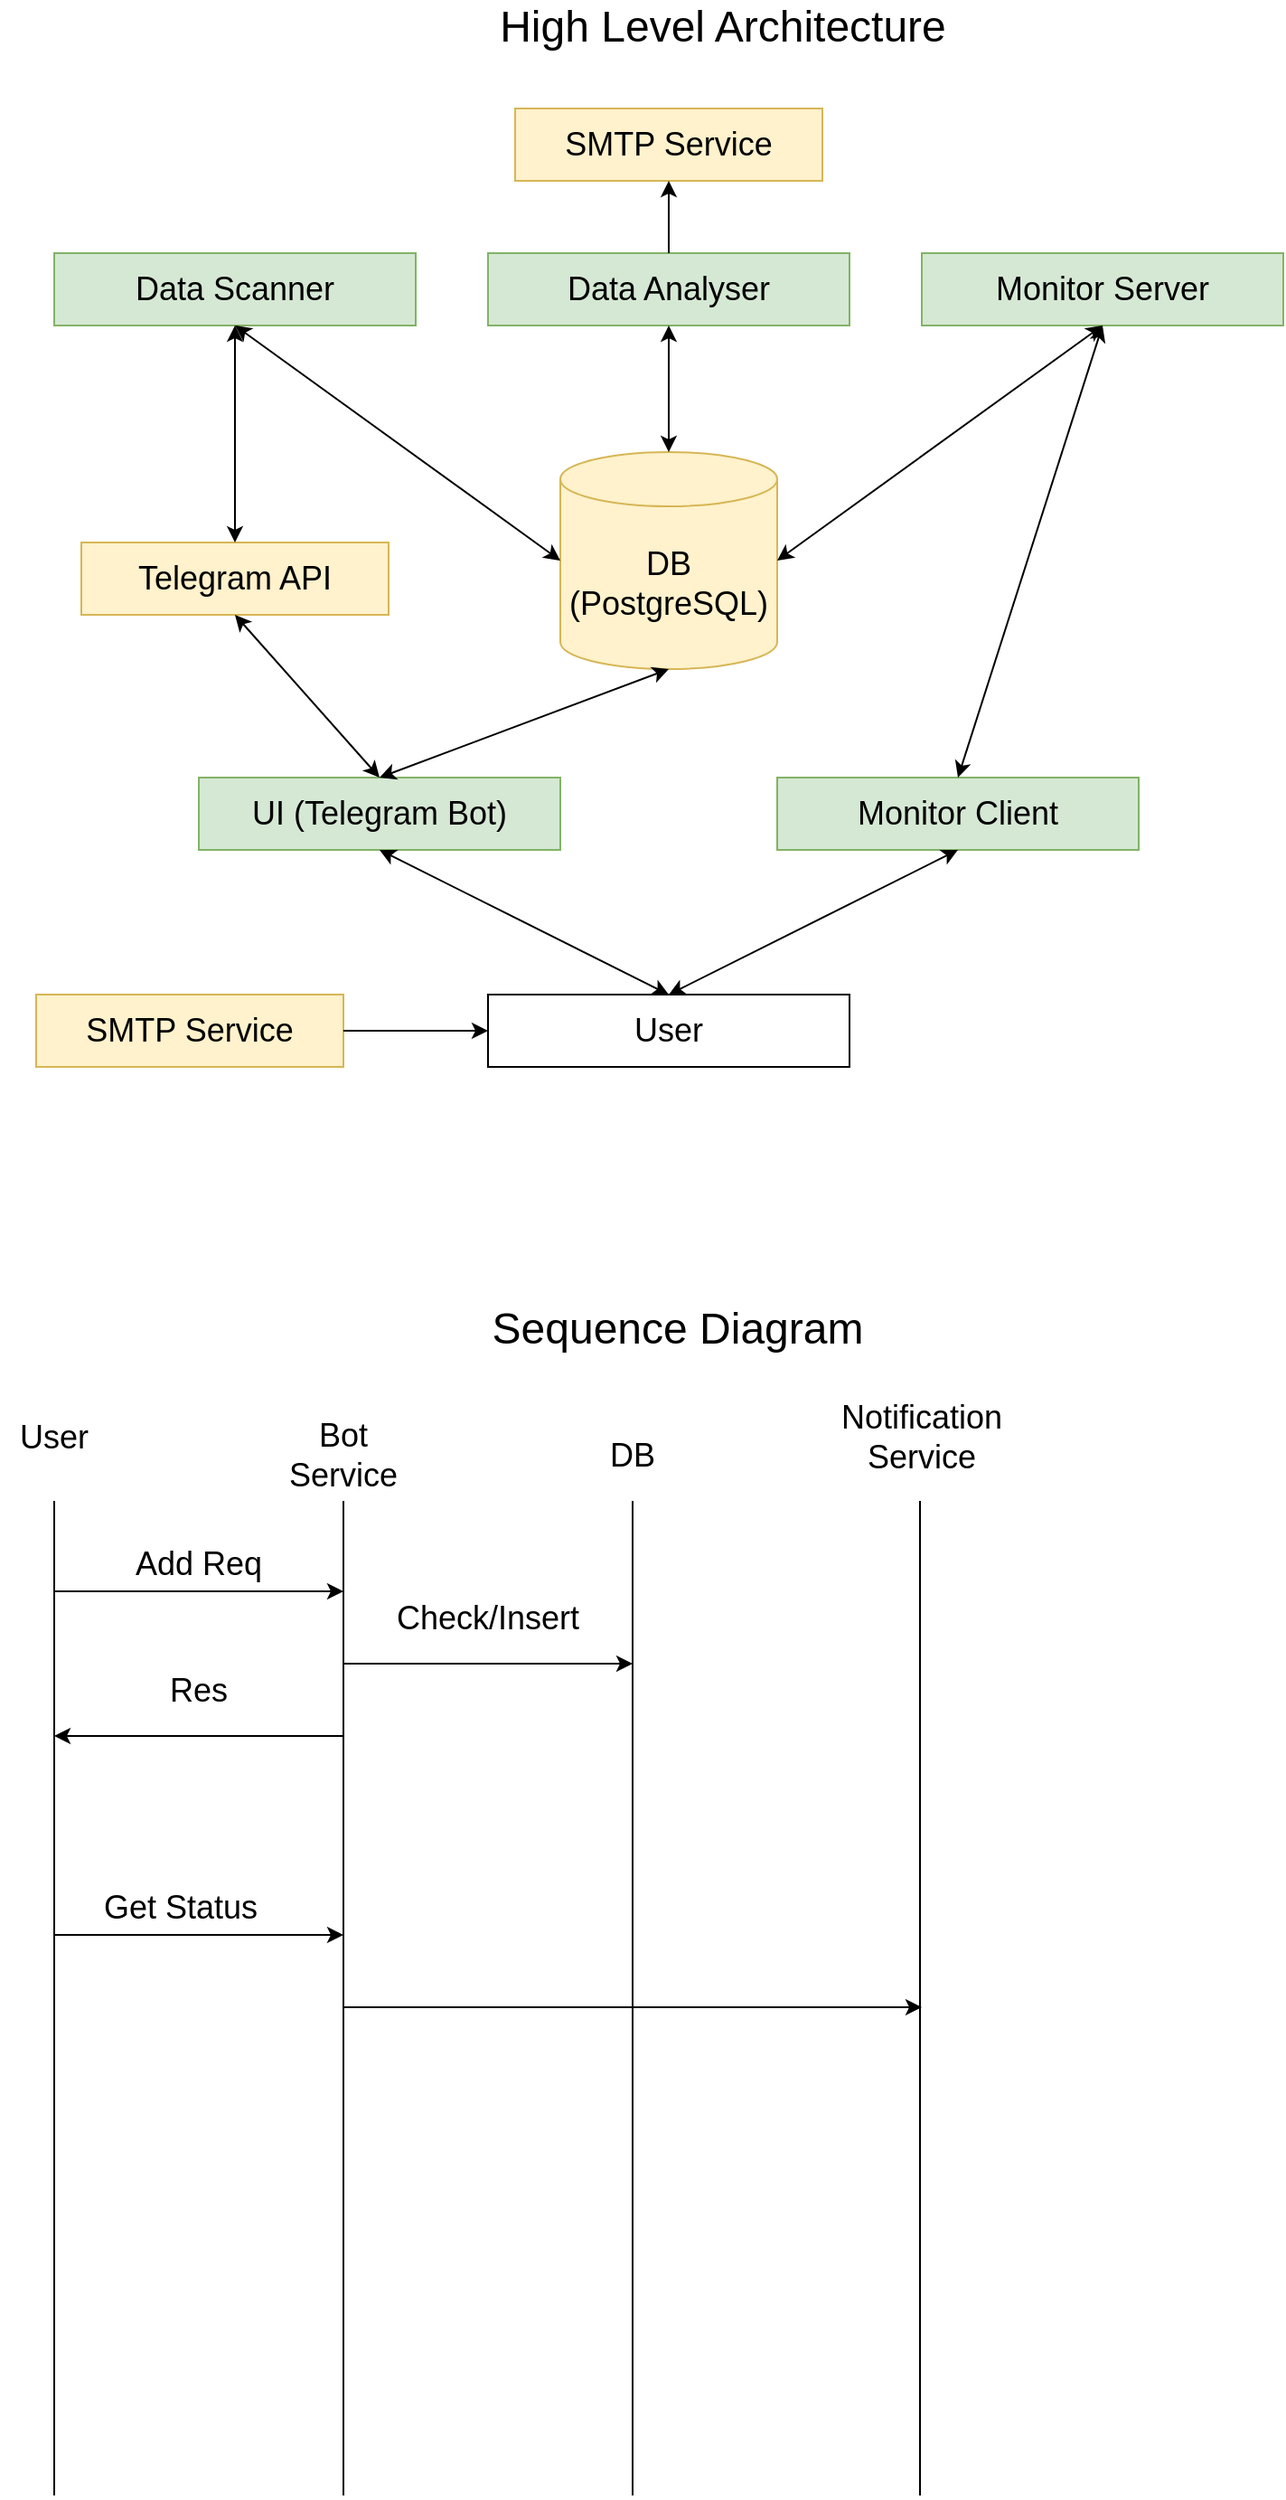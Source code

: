 <mxfile version="20.0.3" type="github">
  <diagram id="GHujqGR_0_3O3QubCWxv" name="Page-1">
    <mxGraphModel dx="1018" dy="585" grid="1" gridSize="10" guides="1" tooltips="1" connect="1" arrows="1" fold="1" page="1" pageScale="1" pageWidth="850" pageHeight="1100" math="0" shadow="0">
      <root>
        <mxCell id="0" />
        <mxCell id="1" parent="0" />
        <mxCell id="SW76FyMLyOVb3IWlOXmc-3" value="&lt;font style=&quot;font-size: 18px&quot;&gt;UI (Telegram Bot)&lt;br&gt;&lt;/font&gt;" style="rounded=0;whiteSpace=wrap;html=1;fillColor=#d5e8d4;strokeColor=#82b366;" parent="1" vertex="1">
          <mxGeometry x="160" y="440" width="200" height="40" as="geometry" />
        </mxCell>
        <mxCell id="SW76FyMLyOVb3IWlOXmc-5" value="&lt;font style=&quot;font-size: 18px&quot;&gt;Data Scanner&lt;br&gt;&lt;/font&gt;" style="rounded=0;whiteSpace=wrap;html=1;fillColor=#d5e8d4;strokeColor=#82b366;" parent="1" vertex="1">
          <mxGeometry x="80" y="150" width="200" height="40" as="geometry" />
        </mxCell>
        <mxCell id="SW76FyMLyOVb3IWlOXmc-7" value="&lt;font style=&quot;font-size: 18px&quot;&gt;User&lt;/font&gt;" style="rounded=0;whiteSpace=wrap;html=1;" parent="1" vertex="1">
          <mxGeometry x="320" y="560" width="200" height="40" as="geometry" />
        </mxCell>
        <mxCell id="SW76FyMLyOVb3IWlOXmc-9" value="&lt;font style=&quot;font-size: 18px&quot;&gt;Monitor Server&lt;br&gt;&lt;/font&gt;" style="rounded=0;whiteSpace=wrap;html=1;fillColor=#d5e8d4;strokeColor=#82b366;" parent="1" vertex="1">
          <mxGeometry x="560" y="150" width="200" height="40" as="geometry" />
        </mxCell>
        <mxCell id="SW76FyMLyOVb3IWlOXmc-12" value="&lt;font style=&quot;font-size: 18px&quot;&gt;Telegram API&lt;br&gt;&lt;/font&gt;" style="rounded=0;whiteSpace=wrap;html=1;fillColor=#fff2cc;strokeColor=#d6b656;" parent="1" vertex="1">
          <mxGeometry x="95" y="310" width="170" height="40" as="geometry" />
        </mxCell>
        <mxCell id="SW76FyMLyOVb3IWlOXmc-13" value="DB&lt;br&gt;(PostgreSQL)" style="shape=cylinder3;whiteSpace=wrap;html=1;boundedLbl=1;backgroundOutline=1;size=15;fontSize=18;fillColor=#fff2cc;strokeColor=#d6b656;" parent="1" vertex="1">
          <mxGeometry x="360" y="260" width="120" height="120" as="geometry" />
        </mxCell>
        <mxCell id="SW76FyMLyOVb3IWlOXmc-17" value="" style="endArrow=none;html=1;rounded=0;fontSize=18;" parent="1" edge="1">
          <mxGeometry width="50" height="50" relative="1" as="geometry">
            <mxPoint x="80" y="1390" as="sourcePoint" />
            <mxPoint x="80" y="840" as="targetPoint" />
          </mxGeometry>
        </mxCell>
        <mxCell id="SW76FyMLyOVb3IWlOXmc-18" value="" style="endArrow=none;html=1;rounded=0;fontSize=18;" parent="1" edge="1">
          <mxGeometry width="50" height="50" relative="1" as="geometry">
            <mxPoint x="240" y="1390" as="sourcePoint" />
            <mxPoint x="240" y="840" as="targetPoint" />
          </mxGeometry>
        </mxCell>
        <mxCell id="SW76FyMLyOVb3IWlOXmc-19" value="" style="endArrow=none;html=1;rounded=0;fontSize=18;" parent="1" edge="1">
          <mxGeometry width="50" height="50" relative="1" as="geometry">
            <mxPoint x="400" y="1390" as="sourcePoint" />
            <mxPoint x="400" y="840" as="targetPoint" />
          </mxGeometry>
        </mxCell>
        <mxCell id="SW76FyMLyOVb3IWlOXmc-20" value="" style="endArrow=classic;html=1;rounded=0;fontSize=18;" parent="1" edge="1">
          <mxGeometry width="50" height="50" relative="1" as="geometry">
            <mxPoint x="80" y="890" as="sourcePoint" />
            <mxPoint x="240" y="890" as="targetPoint" />
          </mxGeometry>
        </mxCell>
        <mxCell id="SW76FyMLyOVb3IWlOXmc-21" value="" style="endArrow=classic;html=1;rounded=0;fontSize=18;" parent="1" edge="1">
          <mxGeometry width="50" height="50" relative="1" as="geometry">
            <mxPoint x="240" y="930" as="sourcePoint" />
            <mxPoint x="400" y="930" as="targetPoint" />
          </mxGeometry>
        </mxCell>
        <mxCell id="SW76FyMLyOVb3IWlOXmc-22" value="User" style="text;html=1;strokeColor=none;fillColor=none;align=center;verticalAlign=middle;whiteSpace=wrap;rounded=0;fontSize=18;" parent="1" vertex="1">
          <mxGeometry x="50" y="790" width="60" height="30" as="geometry" />
        </mxCell>
        <mxCell id="SW76FyMLyOVb3IWlOXmc-23" value="Bot Service" style="text;html=1;strokeColor=none;fillColor=none;align=center;verticalAlign=middle;whiteSpace=wrap;rounded=0;fontSize=18;" parent="1" vertex="1">
          <mxGeometry x="210" y="800" width="60" height="30" as="geometry" />
        </mxCell>
        <mxCell id="SW76FyMLyOVb3IWlOXmc-24" value="DB" style="text;html=1;strokeColor=none;fillColor=none;align=center;verticalAlign=middle;whiteSpace=wrap;rounded=0;fontSize=18;" parent="1" vertex="1">
          <mxGeometry x="370" y="800" width="60" height="30" as="geometry" />
        </mxCell>
        <mxCell id="SW76FyMLyOVb3IWlOXmc-25" value="Add Req" style="text;html=1;strokeColor=none;fillColor=none;align=center;verticalAlign=middle;whiteSpace=wrap;rounded=0;fontSize=18;" parent="1" vertex="1">
          <mxGeometry x="120" y="860" width="80" height="30" as="geometry" />
        </mxCell>
        <mxCell id="SW76FyMLyOVb3IWlOXmc-26" value="Check/Insert" style="text;html=1;strokeColor=none;fillColor=none;align=center;verticalAlign=middle;whiteSpace=wrap;rounded=0;fontSize=18;" parent="1" vertex="1">
          <mxGeometry x="280" y="890" width="80" height="30" as="geometry" />
        </mxCell>
        <mxCell id="SW76FyMLyOVb3IWlOXmc-27" value="" style="endArrow=classic;html=1;rounded=0;fontSize=18;" parent="1" edge="1">
          <mxGeometry width="50" height="50" relative="1" as="geometry">
            <mxPoint x="240" y="970" as="sourcePoint" />
            <mxPoint x="80" y="970" as="targetPoint" />
          </mxGeometry>
        </mxCell>
        <mxCell id="SW76FyMLyOVb3IWlOXmc-28" value="Res" style="text;html=1;strokeColor=none;fillColor=none;align=center;verticalAlign=middle;whiteSpace=wrap;rounded=0;fontSize=18;" parent="1" vertex="1">
          <mxGeometry x="120" y="930" width="80" height="30" as="geometry" />
        </mxCell>
        <mxCell id="SW76FyMLyOVb3IWlOXmc-29" value="" style="endArrow=none;html=1;rounded=0;fontSize=18;" parent="1" edge="1">
          <mxGeometry width="50" height="50" relative="1" as="geometry">
            <mxPoint x="559" y="1390" as="sourcePoint" />
            <mxPoint x="559" y="840" as="targetPoint" />
          </mxGeometry>
        </mxCell>
        <mxCell id="SW76FyMLyOVb3IWlOXmc-30" value="Notification Service" style="text;html=1;strokeColor=none;fillColor=none;align=center;verticalAlign=middle;whiteSpace=wrap;rounded=0;fontSize=18;" parent="1" vertex="1">
          <mxGeometry x="530" y="790" width="60" height="30" as="geometry" />
        </mxCell>
        <mxCell id="SW76FyMLyOVb3IWlOXmc-31" value="&lt;font style=&quot;font-size: 24px&quot;&gt;High Level Architecture&lt;/font&gt;" style="text;html=1;strokeColor=none;fillColor=none;align=center;verticalAlign=middle;whiteSpace=wrap;rounded=0;fontSize=18;" parent="1" vertex="1">
          <mxGeometry x="270" y="10" width="360" height="30" as="geometry" />
        </mxCell>
        <mxCell id="SW76FyMLyOVb3IWlOXmc-32" value="&lt;font style=&quot;font-size: 24px&quot;&gt;Sequence Diagram&lt;/font&gt;" style="text;html=1;strokeColor=none;fillColor=none;align=center;verticalAlign=middle;whiteSpace=wrap;rounded=0;fontSize=18;" parent="1" vertex="1">
          <mxGeometry x="245" y="730" width="360" height="30" as="geometry" />
        </mxCell>
        <mxCell id="ezqKsXHrbujZz1b1Dgfs-1" value="" style="endArrow=classic;html=1;rounded=0;fontSize=18;" parent="1" edge="1">
          <mxGeometry width="50" height="50" relative="1" as="geometry">
            <mxPoint x="80" y="1080" as="sourcePoint" />
            <mxPoint x="240" y="1080" as="targetPoint" />
          </mxGeometry>
        </mxCell>
        <mxCell id="ezqKsXHrbujZz1b1Dgfs-2" value="Get Status" style="text;html=1;strokeColor=none;fillColor=none;align=center;verticalAlign=middle;whiteSpace=wrap;rounded=0;fontSize=18;" parent="1" vertex="1">
          <mxGeometry x="100" y="1050" width="100" height="30" as="geometry" />
        </mxCell>
        <mxCell id="ezqKsXHrbujZz1b1Dgfs-3" value="" style="endArrow=classic;html=1;rounded=0;fontSize=18;" parent="1" edge="1">
          <mxGeometry width="50" height="50" relative="1" as="geometry">
            <mxPoint x="240" y="1120" as="sourcePoint" />
            <mxPoint x="560" y="1120" as="targetPoint" />
          </mxGeometry>
        </mxCell>
        <mxCell id="lu8FV4uFXRG9BCWqKN9u-1" value="" style="endArrow=classic;startArrow=classic;html=1;rounded=0;entryX=0.5;entryY=1;entryDx=0;entryDy=0;exitX=0;exitY=0.5;exitDx=0;exitDy=0;exitPerimeter=0;" edge="1" parent="1" source="SW76FyMLyOVb3IWlOXmc-13" target="SW76FyMLyOVb3IWlOXmc-5">
          <mxGeometry width="50" height="50" relative="1" as="geometry">
            <mxPoint x="490" y="400" as="sourcePoint" />
            <mxPoint x="540" y="350" as="targetPoint" />
          </mxGeometry>
        </mxCell>
        <mxCell id="lu8FV4uFXRG9BCWqKN9u-3" value="&lt;font style=&quot;font-size: 18px&quot;&gt;Data Analyser&lt;br&gt;&lt;/font&gt;" style="rounded=0;whiteSpace=wrap;html=1;fillColor=#d5e8d4;strokeColor=#82b366;" vertex="1" parent="1">
          <mxGeometry x="320" y="150" width="200" height="40" as="geometry" />
        </mxCell>
        <mxCell id="lu8FV4uFXRG9BCWqKN9u-4" value="" style="endArrow=classic;startArrow=classic;html=1;rounded=0;entryX=0.5;entryY=1;entryDx=0;entryDy=0;exitX=0.5;exitY=0;exitDx=0;exitDy=0;exitPerimeter=0;" edge="1" parent="1" source="SW76FyMLyOVb3IWlOXmc-13" target="lu8FV4uFXRG9BCWqKN9u-3">
          <mxGeometry width="50" height="50" relative="1" as="geometry">
            <mxPoint x="440" y="340" as="sourcePoint" />
            <mxPoint x="490" y="290" as="targetPoint" />
          </mxGeometry>
        </mxCell>
        <mxCell id="lu8FV4uFXRG9BCWqKN9u-5" value="" style="endArrow=classic;startArrow=classic;html=1;rounded=0;exitX=0.5;exitY=0;exitDx=0;exitDy=0;entryX=0.5;entryY=1;entryDx=0;entryDy=0;" edge="1" parent="1" source="SW76FyMLyOVb3IWlOXmc-3" target="SW76FyMLyOVb3IWlOXmc-12">
          <mxGeometry width="50" height="50" relative="1" as="geometry">
            <mxPoint x="320" y="410" as="sourcePoint" />
            <mxPoint x="370" y="360" as="targetPoint" />
          </mxGeometry>
        </mxCell>
        <mxCell id="lu8FV4uFXRG9BCWqKN9u-6" value="" style="endArrow=classic;startArrow=classic;html=1;rounded=0;exitX=0.5;exitY=0;exitDx=0;exitDy=0;entryX=0.5;entryY=1;entryDx=0;entryDy=0;" edge="1" parent="1" source="SW76FyMLyOVb3IWlOXmc-12" target="SW76FyMLyOVb3IWlOXmc-5">
          <mxGeometry width="50" height="50" relative="1" as="geometry">
            <mxPoint x="320" y="410" as="sourcePoint" />
            <mxPoint x="180" y="190" as="targetPoint" />
          </mxGeometry>
        </mxCell>
        <mxCell id="lu8FV4uFXRG9BCWqKN9u-7" value="&lt;font style=&quot;font-size: 18px&quot;&gt;Monitor Client&lt;br&gt;&lt;/font&gt;" style="rounded=0;whiteSpace=wrap;html=1;fillColor=#d5e8d4;strokeColor=#82b366;" vertex="1" parent="1">
          <mxGeometry x="480" y="440" width="200" height="40" as="geometry" />
        </mxCell>
        <mxCell id="lu8FV4uFXRG9BCWqKN9u-8" value="" style="endArrow=classic;startArrow=classic;html=1;rounded=0;entryX=0.5;entryY=1;entryDx=0;entryDy=0;entryPerimeter=0;exitX=0.5;exitY=0;exitDx=0;exitDy=0;" edge="1" parent="1" source="SW76FyMLyOVb3IWlOXmc-3" target="SW76FyMLyOVb3IWlOXmc-13">
          <mxGeometry width="50" height="50" relative="1" as="geometry">
            <mxPoint x="320" y="430" as="sourcePoint" />
            <mxPoint x="370" y="380" as="targetPoint" />
          </mxGeometry>
        </mxCell>
        <mxCell id="lu8FV4uFXRG9BCWqKN9u-12" value="" style="endArrow=classic;startArrow=classic;html=1;rounded=0;entryX=0.5;entryY=1;entryDx=0;entryDy=0;exitX=0.5;exitY=0;exitDx=0;exitDy=0;" edge="1" parent="1" source="lu8FV4uFXRG9BCWqKN9u-7" target="SW76FyMLyOVb3IWlOXmc-9">
          <mxGeometry width="50" height="50" relative="1" as="geometry">
            <mxPoint x="350" y="490" as="sourcePoint" />
            <mxPoint x="660" y="360" as="targetPoint" />
          </mxGeometry>
        </mxCell>
        <mxCell id="lu8FV4uFXRG9BCWqKN9u-14" value="" style="endArrow=classic;startArrow=classic;html=1;rounded=0;entryX=0.5;entryY=1;entryDx=0;entryDy=0;exitX=0.5;exitY=0;exitDx=0;exitDy=0;" edge="1" parent="1" source="SW76FyMLyOVb3IWlOXmc-7" target="lu8FV4uFXRG9BCWqKN9u-7">
          <mxGeometry width="50" height="50" relative="1" as="geometry">
            <mxPoint x="350" y="490" as="sourcePoint" />
            <mxPoint x="400" y="440" as="targetPoint" />
          </mxGeometry>
        </mxCell>
        <mxCell id="lu8FV4uFXRG9BCWqKN9u-15" value="" style="endArrow=classic;startArrow=classic;html=1;rounded=0;exitX=0.5;exitY=1;exitDx=0;exitDy=0;entryX=0.5;entryY=0;entryDx=0;entryDy=0;" edge="1" parent="1" source="SW76FyMLyOVb3IWlOXmc-3" target="SW76FyMLyOVb3IWlOXmc-7">
          <mxGeometry width="50" height="50" relative="1" as="geometry">
            <mxPoint x="350" y="490" as="sourcePoint" />
            <mxPoint x="400" y="440" as="targetPoint" />
          </mxGeometry>
        </mxCell>
        <mxCell id="lu8FV4uFXRG9BCWqKN9u-22" value="&lt;font style=&quot;font-size: 18px&quot;&gt;SMTP Service&lt;br&gt;&lt;/font&gt;" style="rounded=0;whiteSpace=wrap;html=1;fillColor=#fff2cc;strokeColor=#d6b656;" vertex="1" parent="1">
          <mxGeometry x="335" y="70" width="170" height="40" as="geometry" />
        </mxCell>
        <mxCell id="lu8FV4uFXRG9BCWqKN9u-24" value="" style="endArrow=classic;html=1;rounded=0;fontSize=18;entryX=0.5;entryY=1;entryDx=0;entryDy=0;exitX=0.5;exitY=0;exitDx=0;exitDy=0;" edge="1" parent="1" source="lu8FV4uFXRG9BCWqKN9u-3" target="lu8FV4uFXRG9BCWqKN9u-22">
          <mxGeometry width="50" height="50" relative="1" as="geometry">
            <mxPoint x="460" y="290" as="sourcePoint" />
            <mxPoint x="420" y="120" as="targetPoint" />
          </mxGeometry>
        </mxCell>
        <mxCell id="lu8FV4uFXRG9BCWqKN9u-25" value="&lt;font style=&quot;font-size: 18px&quot;&gt;SMTP Service&lt;br&gt;&lt;/font&gt;" style="rounded=0;whiteSpace=wrap;html=1;fillColor=#fff2cc;strokeColor=#d6b656;" vertex="1" parent="1">
          <mxGeometry x="70" y="560" width="170" height="40" as="geometry" />
        </mxCell>
        <mxCell id="lu8FV4uFXRG9BCWqKN9u-26" value="" style="endArrow=classic;html=1;rounded=0;fontSize=18;exitX=1;exitY=0.5;exitDx=0;exitDy=0;entryX=0;entryY=0.5;entryDx=0;entryDy=0;" edge="1" parent="1" source="lu8FV4uFXRG9BCWqKN9u-25" target="SW76FyMLyOVb3IWlOXmc-7">
          <mxGeometry width="50" height="50" relative="1" as="geometry">
            <mxPoint x="460" y="520" as="sourcePoint" />
            <mxPoint x="510" y="470" as="targetPoint" />
          </mxGeometry>
        </mxCell>
        <mxCell id="lu8FV4uFXRG9BCWqKN9u-27" value="" style="endArrow=classic;startArrow=classic;html=1;rounded=0;fontSize=18;entryX=0.5;entryY=1;entryDx=0;entryDy=0;exitX=1;exitY=0.5;exitDx=0;exitDy=0;exitPerimeter=0;" edge="1" parent="1" source="SW76FyMLyOVb3IWlOXmc-13" target="SW76FyMLyOVb3IWlOXmc-9">
          <mxGeometry width="50" height="50" relative="1" as="geometry">
            <mxPoint x="470" y="340" as="sourcePoint" />
            <mxPoint x="520" y="290" as="targetPoint" />
          </mxGeometry>
        </mxCell>
      </root>
    </mxGraphModel>
  </diagram>
</mxfile>
